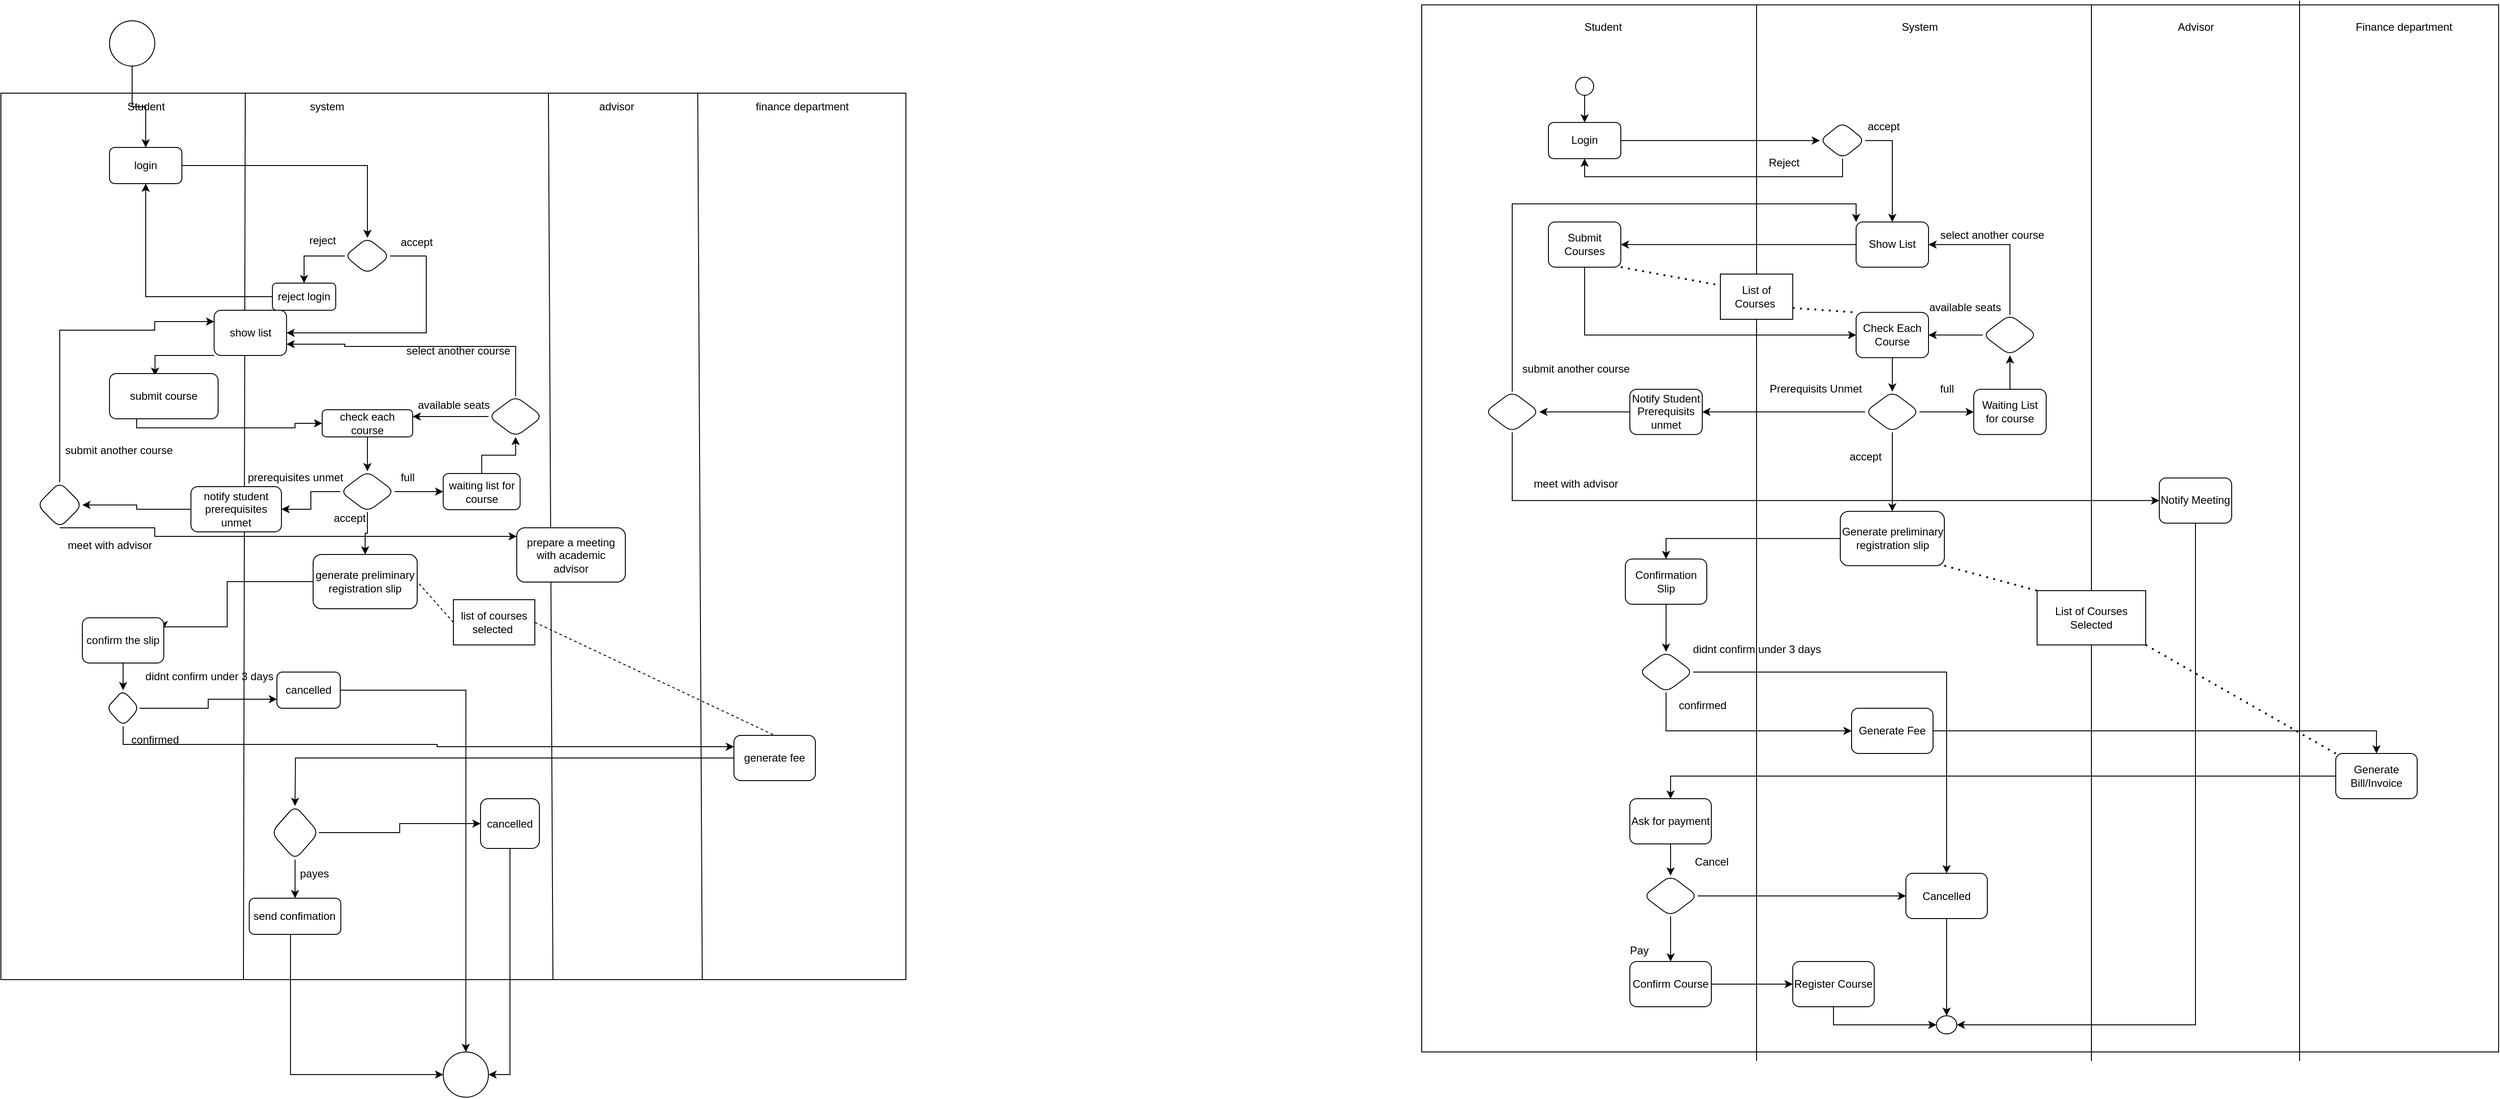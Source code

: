 <mxfile version="27.0.2">
  <diagram name="Page-1" id="dcfof-V45sXxPMEZk9gB">
    <mxGraphModel dx="3411" dy="1164" grid="1" gridSize="10" guides="1" tooltips="1" connect="1" arrows="1" fold="1" page="1" pageScale="1" pageWidth="850" pageHeight="1100" math="0" shadow="0">
      <root>
        <mxCell id="0" />
        <mxCell id="1" parent="0" />
        <mxCell id="RkTjTqVy_v2ha96Wf5Js-1" value="" style="rounded=0;whiteSpace=wrap;html=1;" parent="1" vertex="1">
          <mxGeometry x="-330" y="110" width="1000" height="980" as="geometry" />
        </mxCell>
        <mxCell id="RkTjTqVy_v2ha96Wf5Js-2" value="" style="endArrow=none;html=1;rounded=0;entryX=0.25;entryY=0;entryDx=0;entryDy=0;exitX=0.268;exitY=1;exitDx=0;exitDy=0;exitPerimeter=0;" parent="1" source="RkTjTqVy_v2ha96Wf5Js-1" edge="1">
          <mxGeometry width="50" height="50" relative="1" as="geometry">
            <mxPoint x="-60.0" y="1050" as="sourcePoint" />
            <mxPoint x="-60.0" y="110" as="targetPoint" />
          </mxGeometry>
        </mxCell>
        <mxCell id="RkTjTqVy_v2ha96Wf5Js-3" value="" style="endArrow=none;html=1;rounded=0;entryX=0.25;entryY=0;entryDx=0;entryDy=0;" parent="1" edge="1">
          <mxGeometry width="50" height="50" relative="1" as="geometry">
            <mxPoint x="280" y="1090" as="sourcePoint" />
            <mxPoint x="275" y="110" as="targetPoint" />
            <Array as="points" />
          </mxGeometry>
        </mxCell>
        <mxCell id="RkTjTqVy_v2ha96Wf5Js-4" value="Student" style="text;html=1;align=center;verticalAlign=middle;resizable=0;points=[];autosize=1;strokeColor=none;fillColor=none;" parent="1" vertex="1">
          <mxGeometry x="-200" y="110" width="60" height="30" as="geometry" />
        </mxCell>
        <mxCell id="RkTjTqVy_v2ha96Wf5Js-9" value="" style="edgeStyle=orthogonalEdgeStyle;rounded=0;orthogonalLoop=1;jettySize=auto;html=1;entryX=0.5;entryY=0;entryDx=0;entryDy=0;" parent="1" source="RkTjTqVy_v2ha96Wf5Js-5" target="RkTjTqVy_v2ha96Wf5Js-10" edge="1">
          <mxGeometry relative="1" as="geometry">
            <mxPoint x="45" y="180.053" as="targetPoint" />
          </mxGeometry>
        </mxCell>
        <mxCell id="RkTjTqVy_v2ha96Wf5Js-5" value="login" style="rounded=1;whiteSpace=wrap;html=1;" parent="1" vertex="1">
          <mxGeometry x="-210" y="170" width="80" height="40" as="geometry" />
        </mxCell>
        <mxCell id="RkTjTqVy_v2ha96Wf5Js-6" value="system" style="text;html=1;align=center;verticalAlign=middle;resizable=0;points=[];autosize=1;strokeColor=none;fillColor=none;" parent="1" vertex="1">
          <mxGeometry y="110" width="60" height="30" as="geometry" />
        </mxCell>
        <mxCell id="RkTjTqVy_v2ha96Wf5Js-19" value="" style="edgeStyle=orthogonalEdgeStyle;rounded=0;orthogonalLoop=1;jettySize=auto;html=1;" parent="1" source="RkTjTqVy_v2ha96Wf5Js-10" target="RkTjTqVy_v2ha96Wf5Js-18" edge="1">
          <mxGeometry relative="1" as="geometry" />
        </mxCell>
        <mxCell id="RkTjTqVy_v2ha96Wf5Js-21" value="" style="edgeStyle=orthogonalEdgeStyle;rounded=0;orthogonalLoop=1;jettySize=auto;html=1;" parent="1" source="RkTjTqVy_v2ha96Wf5Js-10" target="RkTjTqVy_v2ha96Wf5Js-20" edge="1">
          <mxGeometry relative="1" as="geometry">
            <Array as="points">
              <mxPoint x="140" y="290" />
            </Array>
          </mxGeometry>
        </mxCell>
        <mxCell id="RkTjTqVy_v2ha96Wf5Js-10" value="" style="rhombus;whiteSpace=wrap;html=1;rounded=1;" parent="1" vertex="1">
          <mxGeometry x="50" y="270" width="50" height="40" as="geometry" />
        </mxCell>
        <mxCell id="RkTjTqVy_v2ha96Wf5Js-38" style="edgeStyle=orthogonalEdgeStyle;rounded=0;orthogonalLoop=1;jettySize=auto;html=1;entryX=0.5;entryY=1;entryDx=0;entryDy=0;" parent="1" source="RkTjTqVy_v2ha96Wf5Js-18" target="RkTjTqVy_v2ha96Wf5Js-5" edge="1">
          <mxGeometry relative="1" as="geometry" />
        </mxCell>
        <mxCell id="RkTjTqVy_v2ha96Wf5Js-18" value="reject login" style="whiteSpace=wrap;html=1;rounded=1;" parent="1" vertex="1">
          <mxGeometry x="-30" y="320" width="70" height="30" as="geometry" />
        </mxCell>
        <mxCell id="RkTjTqVy_v2ha96Wf5Js-25" style="edgeStyle=orthogonalEdgeStyle;rounded=0;orthogonalLoop=1;jettySize=auto;html=1;entryX=0.419;entryY=0.048;entryDx=0;entryDy=0;entryPerimeter=0;" parent="1" source="RkTjTqVy_v2ha96Wf5Js-20" target="RkTjTqVy_v2ha96Wf5Js-24" edge="1">
          <mxGeometry relative="1" as="geometry">
            <Array as="points">
              <mxPoint x="-160" y="400" />
            </Array>
          </mxGeometry>
        </mxCell>
        <mxCell id="RkTjTqVy_v2ha96Wf5Js-20" value="show list" style="whiteSpace=wrap;html=1;rounded=1;" parent="1" vertex="1">
          <mxGeometry x="-94.37" y="350" width="80" height="50" as="geometry" />
        </mxCell>
        <mxCell id="RkTjTqVy_v2ha96Wf5Js-28" style="edgeStyle=orthogonalEdgeStyle;rounded=0;orthogonalLoop=1;jettySize=auto;html=1;entryX=0;entryY=0.5;entryDx=0;entryDy=0;" parent="1" target="RkTjTqVy_v2ha96Wf5Js-27" edge="1">
          <mxGeometry relative="1" as="geometry">
            <mxPoint x="-180.003" y="469.97" as="sourcePoint" />
            <mxPoint x="-4.95" y="474.97" as="targetPoint" />
            <Array as="points">
              <mxPoint x="-180" y="480" />
              <mxPoint x="-5" y="480" />
              <mxPoint x="-5" y="475" />
            </Array>
          </mxGeometry>
        </mxCell>
        <mxCell id="RkTjTqVy_v2ha96Wf5Js-24" value="submit course" style="rounded=1;whiteSpace=wrap;html=1;" parent="1" vertex="1">
          <mxGeometry x="-210" y="420" width="120" height="50" as="geometry" />
        </mxCell>
        <mxCell id="RkTjTqVy_v2ha96Wf5Js-31" value="" style="edgeStyle=orthogonalEdgeStyle;rounded=0;orthogonalLoop=1;jettySize=auto;html=1;" parent="1" source="RkTjTqVy_v2ha96Wf5Js-27" target="RkTjTqVy_v2ha96Wf5Js-30" edge="1">
          <mxGeometry relative="1" as="geometry" />
        </mxCell>
        <mxCell id="RkTjTqVy_v2ha96Wf5Js-27" value="check each course" style="rounded=1;whiteSpace=wrap;html=1;" parent="1" vertex="1">
          <mxGeometry x="25" y="460" width="100" height="30" as="geometry" />
        </mxCell>
        <mxCell id="RkTjTqVy_v2ha96Wf5Js-33" value="" style="edgeStyle=orthogonalEdgeStyle;rounded=0;orthogonalLoop=1;jettySize=auto;html=1;" parent="1" source="RkTjTqVy_v2ha96Wf5Js-30" target="RkTjTqVy_v2ha96Wf5Js-32" edge="1">
          <mxGeometry relative="1" as="geometry" />
        </mxCell>
        <mxCell id="RkTjTqVy_v2ha96Wf5Js-41" value="" style="edgeStyle=orthogonalEdgeStyle;rounded=0;orthogonalLoop=1;jettySize=auto;html=1;" parent="1" source="RkTjTqVy_v2ha96Wf5Js-30" target="RkTjTqVy_v2ha96Wf5Js-40" edge="1">
          <mxGeometry relative="1" as="geometry" />
        </mxCell>
        <mxCell id="RkTjTqVy_v2ha96Wf5Js-46" style="edgeStyle=orthogonalEdgeStyle;rounded=0;orthogonalLoop=1;jettySize=auto;html=1;" parent="1" source="RkTjTqVy_v2ha96Wf5Js-30" target="RkTjTqVy_v2ha96Wf5Js-44" edge="1">
          <mxGeometry relative="1" as="geometry" />
        </mxCell>
        <mxCell id="RkTjTqVy_v2ha96Wf5Js-30" value="" style="rhombus;whiteSpace=wrap;html=1;rounded=1;" parent="1" vertex="1">
          <mxGeometry x="45" y="528" width="60" height="45" as="geometry" />
        </mxCell>
        <mxCell id="RkTjTqVy_v2ha96Wf5Js-36" value="" style="edgeStyle=orthogonalEdgeStyle;rounded=0;orthogonalLoop=1;jettySize=auto;html=1;exitX=0.5;exitY=1;exitDx=0;exitDy=0;" parent="1" source="RkTjTqVy_v2ha96Wf5Js-71" target="RkTjTqVy_v2ha96Wf5Js-35" edge="1">
          <mxGeometry relative="1" as="geometry">
            <Array as="points">
              <mxPoint x="-160" y="590" />
              <mxPoint x="-160" y="600" />
            </Array>
          </mxGeometry>
        </mxCell>
        <mxCell id="RkTjTqVy_v2ha96Wf5Js-72" value="" style="edgeStyle=orthogonalEdgeStyle;rounded=0;orthogonalLoop=1;jettySize=auto;html=1;" parent="1" source="RkTjTqVy_v2ha96Wf5Js-32" target="RkTjTqVy_v2ha96Wf5Js-71" edge="1">
          <mxGeometry relative="1" as="geometry" />
        </mxCell>
        <mxCell id="RkTjTqVy_v2ha96Wf5Js-32" value="notify student prerequisites unmet" style="whiteSpace=wrap;html=1;rounded=1;" parent="1" vertex="1">
          <mxGeometry x="-120" y="545" width="100" height="50" as="geometry" />
        </mxCell>
        <mxCell id="RkTjTqVy_v2ha96Wf5Js-35" value="prepare a meeting with academic advisor" style="whiteSpace=wrap;html=1;rounded=1;" parent="1" vertex="1">
          <mxGeometry x="240" y="590.5" width="120" height="60" as="geometry" />
        </mxCell>
        <mxCell id="RkTjTqVy_v2ha96Wf5Js-37" value="advisor" style="text;html=1;align=center;verticalAlign=middle;resizable=0;points=[];autosize=1;strokeColor=none;fillColor=none;" parent="1" vertex="1">
          <mxGeometry x="320" y="110" width="60" height="30" as="geometry" />
        </mxCell>
        <mxCell id="QjxZSAQlPto41OZPQsrg-2" style="edgeStyle=orthogonalEdgeStyle;rounded=0;orthogonalLoop=1;jettySize=auto;html=1;entryX=0.5;entryY=1;entryDx=0;entryDy=0;" parent="1" source="RkTjTqVy_v2ha96Wf5Js-40" target="QjxZSAQlPto41OZPQsrg-1" edge="1">
          <mxGeometry relative="1" as="geometry" />
        </mxCell>
        <mxCell id="RkTjTqVy_v2ha96Wf5Js-40" value="waiting list for course" style="whiteSpace=wrap;html=1;rounded=1;" parent="1" vertex="1">
          <mxGeometry x="158.75" y="530.5" width="85" height="40" as="geometry" />
        </mxCell>
        <mxCell id="RkTjTqVy_v2ha96Wf5Js-48" value="" style="edgeStyle=orthogonalEdgeStyle;rounded=0;orthogonalLoop=1;jettySize=auto;html=1;entryX=1;entryY=0.25;entryDx=0;entryDy=0;" parent="1" source="RkTjTqVy_v2ha96Wf5Js-44" target="RkTjTqVy_v2ha96Wf5Js-51" edge="1">
          <mxGeometry relative="1" as="geometry">
            <Array as="points">
              <mxPoint x="-80" y="650" />
              <mxPoint x="-80" y="700" />
              <mxPoint x="-150" y="700" />
            </Array>
            <mxPoint x="-117.5" y="700" as="targetPoint" />
          </mxGeometry>
        </mxCell>
        <mxCell id="RkTjTqVy_v2ha96Wf5Js-44" value="generate preliminary registration slip" style="rounded=1;whiteSpace=wrap;html=1;" parent="1" vertex="1">
          <mxGeometry x="15" y="620" width="115" height="60" as="geometry" />
        </mxCell>
        <mxCell id="RkTjTqVy_v2ha96Wf5Js-81" value="" style="edgeStyle=orthogonalEdgeStyle;rounded=0;orthogonalLoop=1;jettySize=auto;html=1;entryX=0.5;entryY=0;entryDx=0;entryDy=0;" parent="1" source="RkTjTqVy_v2ha96Wf5Js-49" target="RkTjTqVy_v2ha96Wf5Js-80" edge="1">
          <mxGeometry relative="1" as="geometry">
            <mxPoint x="180" y="1180" as="targetPoint" />
          </mxGeometry>
        </mxCell>
        <mxCell id="RkTjTqVy_v2ha96Wf5Js-49" value="cancelled" style="whiteSpace=wrap;html=1;rounded=1;" parent="1" vertex="1">
          <mxGeometry x="-25" y="750" width="70" height="40" as="geometry" />
        </mxCell>
        <mxCell id="QjxZSAQlPto41OZPQsrg-9" style="edgeStyle=orthogonalEdgeStyle;rounded=0;orthogonalLoop=1;jettySize=auto;html=1;entryX=0.5;entryY=0;entryDx=0;entryDy=0;" parent="1" source="RkTjTqVy_v2ha96Wf5Js-51" target="QjxZSAQlPto41OZPQsrg-8" edge="1">
          <mxGeometry relative="1" as="geometry" />
        </mxCell>
        <mxCell id="RkTjTqVy_v2ha96Wf5Js-51" value="confirm the slip" style="whiteSpace=wrap;html=1;rounded=1;" parent="1" vertex="1">
          <mxGeometry x="-240" y="690" width="90" height="50" as="geometry" />
        </mxCell>
        <mxCell id="RkTjTqVy_v2ha96Wf5Js-58" value="" style="edgeStyle=orthogonalEdgeStyle;rounded=0;orthogonalLoop=1;jettySize=auto;html=1;exitX=0;exitY=0.5;exitDx=0;exitDy=0;" parent="1" source="RkTjTqVy_v2ha96Wf5Js-53" edge="1">
          <mxGeometry relative="1" as="geometry">
            <mxPoint x="460" y="845" as="sourcePoint" />
            <mxPoint x="-5" y="898" as="targetPoint" />
          </mxGeometry>
        </mxCell>
        <mxCell id="RkTjTqVy_v2ha96Wf5Js-53" value="generate fee" style="whiteSpace=wrap;html=1;rounded=1;" parent="1" vertex="1">
          <mxGeometry x="480" y="820" width="90" height="50" as="geometry" />
        </mxCell>
        <mxCell id="RkTjTqVy_v2ha96Wf5Js-100" style="edgeStyle=orthogonalEdgeStyle;rounded=0;orthogonalLoop=1;jettySize=auto;html=1;entryX=0;entryY=0.5;entryDx=0;entryDy=0;" parent="1" source="RkTjTqVy_v2ha96Wf5Js-61" target="RkTjTqVy_v2ha96Wf5Js-80" edge="1">
          <mxGeometry relative="1" as="geometry">
            <Array as="points">
              <mxPoint x="-10" y="1195" />
            </Array>
          </mxGeometry>
        </mxCell>
        <mxCell id="RkTjTqVy_v2ha96Wf5Js-61" value="send confimation" style="whiteSpace=wrap;html=1;rounded=1;" parent="1" vertex="1">
          <mxGeometry x="-55.62" y="1000" width="101.25" height="40" as="geometry" />
        </mxCell>
        <mxCell id="RkTjTqVy_v2ha96Wf5Js-86" style="edgeStyle=orthogonalEdgeStyle;rounded=0;orthogonalLoop=1;jettySize=auto;html=1;entryX=1;entryY=0.5;entryDx=0;entryDy=0;" parent="1" source="RkTjTqVy_v2ha96Wf5Js-65" target="RkTjTqVy_v2ha96Wf5Js-80" edge="1">
          <mxGeometry relative="1" as="geometry" />
        </mxCell>
        <mxCell id="RkTjTqVy_v2ha96Wf5Js-65" value="cancelled" style="whiteSpace=wrap;html=1;rounded=1;" parent="1" vertex="1">
          <mxGeometry x="200" y="890" width="65" height="55" as="geometry" />
        </mxCell>
        <mxCell id="RkTjTqVy_v2ha96Wf5Js-67" value="accept" style="text;html=1;align=center;verticalAlign=middle;resizable=0;points=[];autosize=1;strokeColor=none;fillColor=none;" parent="1" vertex="1">
          <mxGeometry x="98.75" y="260" width="60" height="30" as="geometry" />
        </mxCell>
        <mxCell id="RkTjTqVy_v2ha96Wf5Js-68" value="reject&lt;div&gt;&lt;br&gt;&lt;/div&gt;" style="text;html=1;align=center;verticalAlign=middle;resizable=0;points=[];autosize=1;strokeColor=none;fillColor=none;" parent="1" vertex="1">
          <mxGeometry y="260" width="50" height="40" as="geometry" />
        </mxCell>
        <mxCell id="RkTjTqVy_v2ha96Wf5Js-69" value="prerequisites unmet" style="text;html=1;align=center;verticalAlign=middle;resizable=0;points=[];autosize=1;strokeColor=none;fillColor=none;" parent="1" vertex="1">
          <mxGeometry x="-70" y="520" width="130" height="30" as="geometry" />
        </mxCell>
        <mxCell id="RkTjTqVy_v2ha96Wf5Js-70" value="submit another course" style="text;html=1;align=center;verticalAlign=middle;resizable=0;points=[];autosize=1;strokeColor=none;fillColor=none;" parent="1" vertex="1">
          <mxGeometry x="-270" y="490" width="140" height="30" as="geometry" />
        </mxCell>
        <mxCell id="QjxZSAQlPto41OZPQsrg-20" style="edgeStyle=orthogonalEdgeStyle;rounded=0;orthogonalLoop=1;jettySize=auto;html=1;entryX=0;entryY=0.25;entryDx=0;entryDy=0;" parent="1" source="RkTjTqVy_v2ha96Wf5Js-71" target="RkTjTqVy_v2ha96Wf5Js-20" edge="1">
          <mxGeometry relative="1" as="geometry">
            <Array as="points">
              <mxPoint x="-265" y="372" />
              <mxPoint x="-160" y="372" />
              <mxPoint x="-160" y="362" />
            </Array>
          </mxGeometry>
        </mxCell>
        <mxCell id="RkTjTqVy_v2ha96Wf5Js-71" value="" style="rhombus;whiteSpace=wrap;html=1;rounded=1;" parent="1" vertex="1">
          <mxGeometry x="-290" y="540" width="50" height="50.5" as="geometry" />
        </mxCell>
        <mxCell id="RkTjTqVy_v2ha96Wf5Js-74" value="meet with advisor" style="text;html=1;align=center;verticalAlign=middle;resizable=0;points=[];autosize=1;strokeColor=none;fillColor=none;" parent="1" vertex="1">
          <mxGeometry x="-270" y="595" width="120" height="30" as="geometry" />
        </mxCell>
        <mxCell id="RkTjTqVy_v2ha96Wf5Js-76" value="full" style="text;html=1;align=center;verticalAlign=middle;resizable=0;points=[];autosize=1;strokeColor=none;fillColor=none;" parent="1" vertex="1">
          <mxGeometry x="98.75" y="520" width="40" height="30" as="geometry" />
        </mxCell>
        <mxCell id="RkTjTqVy_v2ha96Wf5Js-77" value="accept" style="text;html=1;align=center;verticalAlign=middle;resizable=0;points=[];autosize=1;strokeColor=none;fillColor=none;" parent="1" vertex="1">
          <mxGeometry x="25" y="565" width="60" height="30" as="geometry" />
        </mxCell>
        <mxCell id="RkTjTqVy_v2ha96Wf5Js-78" value="didnt confirm under 3 days" style="text;html=1;align=center;verticalAlign=middle;resizable=0;points=[];autosize=1;strokeColor=none;fillColor=none;" parent="1" vertex="1">
          <mxGeometry x="-180" y="740" width="160" height="30" as="geometry" />
        </mxCell>
        <mxCell id="RkTjTqVy_v2ha96Wf5Js-80" value="" style="ellipse;whiteSpace=wrap;html=1;rounded=1;" parent="1" vertex="1">
          <mxGeometry x="158.75" y="1170" width="50" height="50" as="geometry" />
        </mxCell>
        <mxCell id="RkTjTqVy_v2ha96Wf5Js-84" value="" style="endArrow=none;html=1;rounded=0;entryX=0.25;entryY=0;entryDx=0;entryDy=0;" parent="1" edge="1">
          <mxGeometry width="50" height="50" relative="1" as="geometry">
            <mxPoint x="445" y="1090" as="sourcePoint" />
            <mxPoint x="440" y="110" as="targetPoint" />
            <Array as="points" />
          </mxGeometry>
        </mxCell>
        <mxCell id="RkTjTqVy_v2ha96Wf5Js-85" value="finance department" style="text;html=1;align=center;verticalAlign=middle;resizable=0;points=[];autosize=1;strokeColor=none;fillColor=none;" parent="1" vertex="1">
          <mxGeometry x="490" y="110" width="130" height="30" as="geometry" />
        </mxCell>
        <mxCell id="RkTjTqVy_v2ha96Wf5Js-89" value="" style="endArrow=none;dashed=1;html=1;rounded=0;entryX=1;entryY=0.5;entryDx=0;entryDy=0;exitX=0;exitY=0.5;exitDx=0;exitDy=0;" parent="1" source="RkTjTqVy_v2ha96Wf5Js-90" target="RkTjTqVy_v2ha96Wf5Js-44" edge="1">
          <mxGeometry width="50" height="50" relative="1" as="geometry">
            <mxPoint x="280" y="710" as="sourcePoint" />
            <mxPoint x="160" y="730" as="targetPoint" />
          </mxGeometry>
        </mxCell>
        <mxCell id="RkTjTqVy_v2ha96Wf5Js-90" value="list of courses selected&amp;nbsp;" style="rounded=0;whiteSpace=wrap;html=1;" parent="1" vertex="1">
          <mxGeometry x="170" y="670" width="90" height="50" as="geometry" />
        </mxCell>
        <mxCell id="RkTjTqVy_v2ha96Wf5Js-92" value="" style="endArrow=none;dashed=1;html=1;rounded=0;exitX=1;exitY=0.5;exitDx=0;exitDy=0;entryX=0.5;entryY=0;entryDx=0;entryDy=0;" parent="1" source="RkTjTqVy_v2ha96Wf5Js-90" target="RkTjTqVy_v2ha96Wf5Js-53" edge="1">
          <mxGeometry width="50" height="50" relative="1" as="geometry">
            <mxPoint x="490" y="750" as="sourcePoint" />
            <mxPoint x="540" y="700" as="targetPoint" />
          </mxGeometry>
        </mxCell>
        <mxCell id="RkTjTqVy_v2ha96Wf5Js-98" style="edgeStyle=orthogonalEdgeStyle;rounded=0;orthogonalLoop=1;jettySize=auto;html=1;entryX=0;entryY=0.5;entryDx=0;entryDy=0;" parent="1" source="RkTjTqVy_v2ha96Wf5Js-95" target="RkTjTqVy_v2ha96Wf5Js-65" edge="1">
          <mxGeometry relative="1" as="geometry" />
        </mxCell>
        <mxCell id="RkTjTqVy_v2ha96Wf5Js-99" style="edgeStyle=orthogonalEdgeStyle;rounded=0;orthogonalLoop=1;jettySize=auto;html=1;" parent="1" source="RkTjTqVy_v2ha96Wf5Js-95" target="RkTjTqVy_v2ha96Wf5Js-61" edge="1">
          <mxGeometry relative="1" as="geometry">
            <Array as="points">
              <mxPoint x="-5" y="980" />
            </Array>
          </mxGeometry>
        </mxCell>
        <mxCell id="RkTjTqVy_v2ha96Wf5Js-95" value="" style="rhombus;whiteSpace=wrap;html=1;rounded=1;" parent="1" vertex="1">
          <mxGeometry x="-31.25" y="897.5" width="52.5" height="60" as="geometry" />
        </mxCell>
        <mxCell id="5QLYkeLEnGZxO2FNjTHX-1" value="select another course" style="text;html=1;align=center;verticalAlign=middle;resizable=0;points=[];autosize=1;strokeColor=none;fillColor=none;" parent="1" vertex="1">
          <mxGeometry x="105" y="380" width="140" height="30" as="geometry" />
        </mxCell>
        <mxCell id="5QLYkeLEnGZxO2FNjTHX-3" style="edgeStyle=orthogonalEdgeStyle;rounded=0;orthogonalLoop=1;jettySize=auto;html=1;entryX=0.5;entryY=0;entryDx=0;entryDy=0;" parent="1" source="5QLYkeLEnGZxO2FNjTHX-2" target="RkTjTqVy_v2ha96Wf5Js-5" edge="1">
          <mxGeometry relative="1" as="geometry" />
        </mxCell>
        <mxCell id="5QLYkeLEnGZxO2FNjTHX-2" value="" style="ellipse;whiteSpace=wrap;html=1;rounded=1;" parent="1" vertex="1">
          <mxGeometry x="-210" y="30" width="50" height="50" as="geometry" />
        </mxCell>
        <mxCell id="QjxZSAQlPto41OZPQsrg-3" style="edgeStyle=orthogonalEdgeStyle;rounded=0;orthogonalLoop=1;jettySize=auto;html=1;entryX=1;entryY=0.25;entryDx=0;entryDy=0;" parent="1" source="QjxZSAQlPto41OZPQsrg-1" target="RkTjTqVy_v2ha96Wf5Js-27" edge="1">
          <mxGeometry relative="1" as="geometry" />
        </mxCell>
        <mxCell id="QjxZSAQlPto41OZPQsrg-4" style="edgeStyle=orthogonalEdgeStyle;rounded=0;orthogonalLoop=1;jettySize=auto;html=1;entryX=1;entryY=0.75;entryDx=0;entryDy=0;exitX=0.5;exitY=0;exitDx=0;exitDy=0;" parent="1" source="QjxZSAQlPto41OZPQsrg-1" target="RkTjTqVy_v2ha96Wf5Js-20" edge="1">
          <mxGeometry relative="1" as="geometry">
            <Array as="points">
              <mxPoint x="239" y="390" />
              <mxPoint x="50" y="390" />
            </Array>
          </mxGeometry>
        </mxCell>
        <mxCell id="QjxZSAQlPto41OZPQsrg-1" value="" style="rhombus;whiteSpace=wrap;html=1;rounded=1;" parent="1" vertex="1">
          <mxGeometry x="208.75" y="445" width="60" height="45" as="geometry" />
        </mxCell>
        <mxCell id="QjxZSAQlPto41OZPQsrg-5" value="available seats" style="text;html=1;align=center;verticalAlign=middle;resizable=0;points=[];autosize=1;strokeColor=none;fillColor=none;" parent="1" vertex="1">
          <mxGeometry x="120" y="440" width="100" height="30" as="geometry" />
        </mxCell>
        <mxCell id="QjxZSAQlPto41OZPQsrg-10" style="edgeStyle=orthogonalEdgeStyle;rounded=0;orthogonalLoop=1;jettySize=auto;html=1;entryX=0;entryY=0.75;entryDx=0;entryDy=0;" parent="1" source="QjxZSAQlPto41OZPQsrg-8" target="RkTjTqVy_v2ha96Wf5Js-49" edge="1">
          <mxGeometry relative="1" as="geometry" />
        </mxCell>
        <mxCell id="QjxZSAQlPto41OZPQsrg-12" style="edgeStyle=orthogonalEdgeStyle;rounded=0;orthogonalLoop=1;jettySize=auto;html=1;entryX=0;entryY=0.25;entryDx=0;entryDy=0;" parent="1" source="QjxZSAQlPto41OZPQsrg-8" target="RkTjTqVy_v2ha96Wf5Js-53" edge="1">
          <mxGeometry relative="1" as="geometry">
            <Array as="points">
              <mxPoint x="-195" y="830" />
              <mxPoint x="152" y="830" />
              <mxPoint x="152" y="833" />
            </Array>
          </mxGeometry>
        </mxCell>
        <mxCell id="QjxZSAQlPto41OZPQsrg-8" value="" style="rhombus;whiteSpace=wrap;html=1;rounded=1;" parent="1" vertex="1">
          <mxGeometry x="-213.12" y="770" width="36.25" height="40" as="geometry" />
        </mxCell>
        <mxCell id="QjxZSAQlPto41OZPQsrg-14" value="confirmed" style="text;html=1;align=center;verticalAlign=middle;resizable=0;points=[];autosize=1;strokeColor=none;fillColor=none;" parent="1" vertex="1">
          <mxGeometry x="-200" y="810" width="80" height="30" as="geometry" />
        </mxCell>
        <mxCell id="QjxZSAQlPto41OZPQsrg-15" value="payes" style="text;html=1;align=center;verticalAlign=middle;resizable=0;points=[];autosize=1;strokeColor=none;fillColor=none;" parent="1" vertex="1">
          <mxGeometry x="-14.37" y="957.5" width="60" height="30" as="geometry" />
        </mxCell>
        <mxCell id="s8pdHtV7nh9pB5C_U3Tf-1" value="" style="rounded=0;whiteSpace=wrap;html=1;" vertex="1" parent="1">
          <mxGeometry x="1240" y="12.38" width="1190" height="1157.62" as="geometry" />
        </mxCell>
        <mxCell id="s8pdHtV7nh9pB5C_U3Tf-4" value="Student" style="text;html=1;align=center;verticalAlign=middle;resizable=0;points=[];autosize=1;strokeColor=none;fillColor=none;" vertex="1" parent="1">
          <mxGeometry x="1410" y="22.38" width="60" height="30" as="geometry" />
        </mxCell>
        <mxCell id="s8pdHtV7nh9pB5C_U3Tf-7" value="System" style="text;html=1;align=center;verticalAlign=middle;resizable=0;points=[];autosize=1;strokeColor=none;fillColor=none;" vertex="1" parent="1">
          <mxGeometry x="1760" y="22.38" width="60" height="30" as="geometry" />
        </mxCell>
        <mxCell id="s8pdHtV7nh9pB5C_U3Tf-54" value="Finance department" style="text;html=1;align=center;verticalAlign=middle;resizable=0;points=[];autosize=1;strokeColor=none;fillColor=none;" vertex="1" parent="1">
          <mxGeometry x="2260" y="22.38" width="130" height="30" as="geometry" />
        </mxCell>
        <mxCell id="s8pdHtV7nh9pB5C_U3Tf-75" style="edgeStyle=orthogonalEdgeStyle;rounded=0;orthogonalLoop=1;jettySize=auto;html=1;exitX=0.5;exitY=1;exitDx=0;exitDy=0;entryX=0.5;entryY=0;entryDx=0;entryDy=0;" edge="1" parent="1" source="s8pdHtV7nh9pB5C_U3Tf-73" target="s8pdHtV7nh9pB5C_U3Tf-74">
          <mxGeometry relative="1" as="geometry" />
        </mxCell>
        <mxCell id="s8pdHtV7nh9pB5C_U3Tf-73" value="" style="ellipse;whiteSpace=wrap;html=1;rounded=1;" vertex="1" parent="1">
          <mxGeometry x="1410" y="92.38" width="20" height="20" as="geometry" />
        </mxCell>
        <mxCell id="s8pdHtV7nh9pB5C_U3Tf-78" style="edgeStyle=orthogonalEdgeStyle;rounded=0;orthogonalLoop=1;jettySize=auto;html=1;exitX=1;exitY=0.5;exitDx=0;exitDy=0;" edge="1" parent="1" source="s8pdHtV7nh9pB5C_U3Tf-74" target="s8pdHtV7nh9pB5C_U3Tf-77">
          <mxGeometry relative="1" as="geometry" />
        </mxCell>
        <mxCell id="s8pdHtV7nh9pB5C_U3Tf-74" value="Login" style="rounded=1;whiteSpace=wrap;html=1;" vertex="1" parent="1">
          <mxGeometry x="1380" y="142.38" width="80" height="40" as="geometry" />
        </mxCell>
        <mxCell id="s8pdHtV7nh9pB5C_U3Tf-76" value="" style="endArrow=none;html=1;rounded=0;" edge="1" parent="1">
          <mxGeometry width="50" height="50" relative="1" as="geometry">
            <mxPoint x="1610" y="12.38" as="sourcePoint" />
            <mxPoint x="1610" y="1180" as="targetPoint" />
          </mxGeometry>
        </mxCell>
        <mxCell id="s8pdHtV7nh9pB5C_U3Tf-79" style="edgeStyle=orthogonalEdgeStyle;rounded=0;orthogonalLoop=1;jettySize=auto;html=1;exitX=0.5;exitY=1;exitDx=0;exitDy=0;entryX=0.5;entryY=1;entryDx=0;entryDy=0;" edge="1" parent="1" source="s8pdHtV7nh9pB5C_U3Tf-77" target="s8pdHtV7nh9pB5C_U3Tf-74">
          <mxGeometry relative="1" as="geometry" />
        </mxCell>
        <mxCell id="s8pdHtV7nh9pB5C_U3Tf-81" style="edgeStyle=orthogonalEdgeStyle;rounded=0;orthogonalLoop=1;jettySize=auto;html=1;exitX=1;exitY=0.5;exitDx=0;exitDy=0;" edge="1" parent="1" source="s8pdHtV7nh9pB5C_U3Tf-77" target="s8pdHtV7nh9pB5C_U3Tf-80">
          <mxGeometry relative="1" as="geometry" />
        </mxCell>
        <mxCell id="s8pdHtV7nh9pB5C_U3Tf-77" value="" style="rhombus;whiteSpace=wrap;html=1;rounded=1;" vertex="1" parent="1">
          <mxGeometry x="1680" y="142.38" width="50" height="40" as="geometry" />
        </mxCell>
        <mxCell id="s8pdHtV7nh9pB5C_U3Tf-83" style="edgeStyle=orthogonalEdgeStyle;rounded=0;orthogonalLoop=1;jettySize=auto;html=1;exitX=0;exitY=0.5;exitDx=0;exitDy=0;entryX=1;entryY=0.5;entryDx=0;entryDy=0;" edge="1" parent="1" source="s8pdHtV7nh9pB5C_U3Tf-80" target="s8pdHtV7nh9pB5C_U3Tf-82">
          <mxGeometry relative="1" as="geometry" />
        </mxCell>
        <mxCell id="s8pdHtV7nh9pB5C_U3Tf-80" value="Show List" style="whiteSpace=wrap;html=1;rounded=1;" vertex="1" parent="1">
          <mxGeometry x="1720" y="252.38" width="80" height="50" as="geometry" />
        </mxCell>
        <mxCell id="s8pdHtV7nh9pB5C_U3Tf-87" style="edgeStyle=orthogonalEdgeStyle;rounded=0;orthogonalLoop=1;jettySize=auto;html=1;exitX=0.5;exitY=1;exitDx=0;exitDy=0;entryX=0;entryY=0.5;entryDx=0;entryDy=0;" edge="1" parent="1" source="s8pdHtV7nh9pB5C_U3Tf-82" target="s8pdHtV7nh9pB5C_U3Tf-86">
          <mxGeometry relative="1" as="geometry" />
        </mxCell>
        <mxCell id="s8pdHtV7nh9pB5C_U3Tf-82" value="Submit Courses" style="whiteSpace=wrap;html=1;rounded=1;" vertex="1" parent="1">
          <mxGeometry x="1380" y="252.38" width="80" height="50" as="geometry" />
        </mxCell>
        <mxCell id="s8pdHtV7nh9pB5C_U3Tf-84" value="accept" style="text;html=1;align=center;verticalAlign=middle;resizable=0;points=[];autosize=1;strokeColor=none;fillColor=none;" vertex="1" parent="1">
          <mxGeometry x="1720" y="132.38" width="60" height="30" as="geometry" />
        </mxCell>
        <mxCell id="s8pdHtV7nh9pB5C_U3Tf-85" value="Reject" style="text;html=1;align=center;verticalAlign=middle;resizable=0;points=[];autosize=1;strokeColor=none;fillColor=none;" vertex="1" parent="1">
          <mxGeometry x="1610" y="172.38" width="60" height="30" as="geometry" />
        </mxCell>
        <mxCell id="s8pdHtV7nh9pB5C_U3Tf-89" style="edgeStyle=orthogonalEdgeStyle;rounded=0;orthogonalLoop=1;jettySize=auto;html=1;exitX=0.5;exitY=1;exitDx=0;exitDy=0;" edge="1" parent="1" source="s8pdHtV7nh9pB5C_U3Tf-86" target="s8pdHtV7nh9pB5C_U3Tf-88">
          <mxGeometry relative="1" as="geometry" />
        </mxCell>
        <mxCell id="s8pdHtV7nh9pB5C_U3Tf-86" value="Check Each Course" style="whiteSpace=wrap;html=1;rounded=1;" vertex="1" parent="1">
          <mxGeometry x="1720" y="352.38" width="80" height="50" as="geometry" />
        </mxCell>
        <mxCell id="s8pdHtV7nh9pB5C_U3Tf-105" style="edgeStyle=orthogonalEdgeStyle;rounded=0;orthogonalLoop=1;jettySize=auto;html=1;exitX=1;exitY=0.5;exitDx=0;exitDy=0;entryX=0;entryY=0.5;entryDx=0;entryDy=0;" edge="1" parent="1" source="s8pdHtV7nh9pB5C_U3Tf-88" target="s8pdHtV7nh9pB5C_U3Tf-104">
          <mxGeometry relative="1" as="geometry" />
        </mxCell>
        <mxCell id="s8pdHtV7nh9pB5C_U3Tf-120" style="edgeStyle=orthogonalEdgeStyle;rounded=0;orthogonalLoop=1;jettySize=auto;html=1;exitX=0.5;exitY=1;exitDx=0;exitDy=0;entryX=0.5;entryY=0;entryDx=0;entryDy=0;" edge="1" parent="1" source="s8pdHtV7nh9pB5C_U3Tf-88" target="s8pdHtV7nh9pB5C_U3Tf-119">
          <mxGeometry relative="1" as="geometry" />
        </mxCell>
        <mxCell id="s8pdHtV7nh9pB5C_U3Tf-88" value="" style="rhombus;whiteSpace=wrap;html=1;rounded=1;" vertex="1" parent="1">
          <mxGeometry x="1730" y="439.88" width="60" height="45" as="geometry" />
        </mxCell>
        <mxCell id="s8pdHtV7nh9pB5C_U3Tf-94" style="edgeStyle=orthogonalEdgeStyle;rounded=0;orthogonalLoop=1;jettySize=auto;html=1;exitX=0;exitY=0.5;exitDx=0;exitDy=0;entryX=1;entryY=0.5;entryDx=0;entryDy=0;" edge="1" parent="1" source="s8pdHtV7nh9pB5C_U3Tf-88" target="s8pdHtV7nh9pB5C_U3Tf-91">
          <mxGeometry relative="1" as="geometry" />
        </mxCell>
        <mxCell id="s8pdHtV7nh9pB5C_U3Tf-96" style="edgeStyle=orthogonalEdgeStyle;rounded=0;orthogonalLoop=1;jettySize=auto;html=1;exitX=0;exitY=0.5;exitDx=0;exitDy=0;entryX=1;entryY=0.5;entryDx=0;entryDy=0;" edge="1" parent="1" source="s8pdHtV7nh9pB5C_U3Tf-91" target="s8pdHtV7nh9pB5C_U3Tf-95">
          <mxGeometry relative="1" as="geometry" />
        </mxCell>
        <mxCell id="s8pdHtV7nh9pB5C_U3Tf-91" value="Notify Student Prerequisits unmet" style="whiteSpace=wrap;html=1;rounded=1;" vertex="1" parent="1">
          <mxGeometry x="1470" y="437.38" width="80" height="50" as="geometry" />
        </mxCell>
        <mxCell id="s8pdHtV7nh9pB5C_U3Tf-92" value="Prerequisits Unmet" style="text;html=1;align=center;verticalAlign=middle;resizable=0;points=[];autosize=1;strokeColor=none;fillColor=none;" vertex="1" parent="1">
          <mxGeometry x="1610" y="422.38" width="130" height="30" as="geometry" />
        </mxCell>
        <mxCell id="s8pdHtV7nh9pB5C_U3Tf-100" style="edgeStyle=orthogonalEdgeStyle;rounded=0;orthogonalLoop=1;jettySize=auto;html=1;exitX=0.5;exitY=1;exitDx=0;exitDy=0;entryX=0;entryY=0.5;entryDx=0;entryDy=0;" edge="1" parent="1" source="s8pdHtV7nh9pB5C_U3Tf-95" target="s8pdHtV7nh9pB5C_U3Tf-98">
          <mxGeometry relative="1" as="geometry" />
        </mxCell>
        <mxCell id="s8pdHtV7nh9pB5C_U3Tf-113" style="edgeStyle=orthogonalEdgeStyle;rounded=0;orthogonalLoop=1;jettySize=auto;html=1;exitX=0.5;exitY=0;exitDx=0;exitDy=0;entryX=0;entryY=0;entryDx=0;entryDy=0;" edge="1" parent="1" source="s8pdHtV7nh9pB5C_U3Tf-95" target="s8pdHtV7nh9pB5C_U3Tf-80">
          <mxGeometry relative="1" as="geometry" />
        </mxCell>
        <mxCell id="s8pdHtV7nh9pB5C_U3Tf-95" value="" style="rhombus;whiteSpace=wrap;html=1;rounded=1;" vertex="1" parent="1">
          <mxGeometry x="1310" y="439.88" width="60" height="45" as="geometry" />
        </mxCell>
        <mxCell id="s8pdHtV7nh9pB5C_U3Tf-152" style="edgeStyle=orthogonalEdgeStyle;rounded=0;orthogonalLoop=1;jettySize=auto;html=1;exitX=0.5;exitY=1;exitDx=0;exitDy=0;entryX=1;entryY=0.5;entryDx=0;entryDy=0;" edge="1" parent="1" source="s8pdHtV7nh9pB5C_U3Tf-98" target="s8pdHtV7nh9pB5C_U3Tf-117">
          <mxGeometry relative="1" as="geometry" />
        </mxCell>
        <mxCell id="s8pdHtV7nh9pB5C_U3Tf-98" value="Notify Meeting" style="whiteSpace=wrap;html=1;rounded=1;" vertex="1" parent="1">
          <mxGeometry x="2055" y="535.38" width="80" height="50" as="geometry" />
        </mxCell>
        <mxCell id="s8pdHtV7nh9pB5C_U3Tf-99" value="" style="endArrow=none;html=1;rounded=0;" edge="1" parent="1" source="s8pdHtV7nh9pB5C_U3Tf-162">
          <mxGeometry width="50" height="50" relative="1" as="geometry">
            <mxPoint x="1980" y="12.38" as="sourcePoint" />
            <mxPoint x="1980" y="1180" as="targetPoint" />
          </mxGeometry>
        </mxCell>
        <mxCell id="s8pdHtV7nh9pB5C_U3Tf-101" value="submit another course" style="text;html=1;align=center;verticalAlign=middle;resizable=0;points=[];autosize=1;strokeColor=none;fillColor=none;" vertex="1" parent="1">
          <mxGeometry x="1340" y="399.88" width="140" height="30" as="geometry" />
        </mxCell>
        <mxCell id="s8pdHtV7nh9pB5C_U3Tf-102" value="meet with advisor" style="text;html=1;align=center;verticalAlign=middle;resizable=0;points=[];autosize=1;strokeColor=none;fillColor=none;" vertex="1" parent="1">
          <mxGeometry x="1350" y="527.38" width="120" height="30" as="geometry" />
        </mxCell>
        <mxCell id="s8pdHtV7nh9pB5C_U3Tf-109" style="edgeStyle=orthogonalEdgeStyle;rounded=0;orthogonalLoop=1;jettySize=auto;html=1;exitX=0.5;exitY=0;exitDx=0;exitDy=0;" edge="1" parent="1" source="s8pdHtV7nh9pB5C_U3Tf-104" target="s8pdHtV7nh9pB5C_U3Tf-107">
          <mxGeometry relative="1" as="geometry" />
        </mxCell>
        <mxCell id="s8pdHtV7nh9pB5C_U3Tf-104" value="Waiting List for course" style="whiteSpace=wrap;html=1;rounded=1;" vertex="1" parent="1">
          <mxGeometry x="1850" y="437.38" width="80" height="50" as="geometry" />
        </mxCell>
        <mxCell id="s8pdHtV7nh9pB5C_U3Tf-106" value="full" style="text;html=1;align=center;verticalAlign=middle;resizable=0;points=[];autosize=1;strokeColor=none;fillColor=none;" vertex="1" parent="1">
          <mxGeometry x="1800" y="422.38" width="40" height="30" as="geometry" />
        </mxCell>
        <mxCell id="s8pdHtV7nh9pB5C_U3Tf-108" style="edgeStyle=orthogonalEdgeStyle;rounded=0;orthogonalLoop=1;jettySize=auto;html=1;exitX=0.5;exitY=0;exitDx=0;exitDy=0;entryX=1;entryY=0.5;entryDx=0;entryDy=0;" edge="1" parent="1" source="s8pdHtV7nh9pB5C_U3Tf-107" target="s8pdHtV7nh9pB5C_U3Tf-80">
          <mxGeometry relative="1" as="geometry" />
        </mxCell>
        <mxCell id="s8pdHtV7nh9pB5C_U3Tf-110" style="edgeStyle=orthogonalEdgeStyle;rounded=0;orthogonalLoop=1;jettySize=auto;html=1;exitX=0;exitY=0.5;exitDx=0;exitDy=0;entryX=1;entryY=0.5;entryDx=0;entryDy=0;" edge="1" parent="1" source="s8pdHtV7nh9pB5C_U3Tf-107" target="s8pdHtV7nh9pB5C_U3Tf-86">
          <mxGeometry relative="1" as="geometry" />
        </mxCell>
        <mxCell id="s8pdHtV7nh9pB5C_U3Tf-107" value="" style="rhombus;whiteSpace=wrap;html=1;rounded=1;" vertex="1" parent="1">
          <mxGeometry x="1860" y="354.88" width="60" height="45" as="geometry" />
        </mxCell>
        <mxCell id="s8pdHtV7nh9pB5C_U3Tf-111" value="available seats" style="text;html=1;align=center;verticalAlign=middle;resizable=0;points=[];autosize=1;strokeColor=none;fillColor=none;" vertex="1" parent="1">
          <mxGeometry x="1790" y="332.38" width="100" height="30" as="geometry" />
        </mxCell>
        <mxCell id="s8pdHtV7nh9pB5C_U3Tf-112" value="select another course" style="text;html=1;align=center;verticalAlign=middle;resizable=0;points=[];autosize=1;strokeColor=none;fillColor=none;" vertex="1" parent="1">
          <mxGeometry x="1800" y="252.38" width="140" height="30" as="geometry" />
        </mxCell>
        <mxCell id="s8pdHtV7nh9pB5C_U3Tf-115" value="Advisor" style="text;html=1;align=center;verticalAlign=middle;resizable=0;points=[];autosize=1;strokeColor=none;fillColor=none;" vertex="1" parent="1">
          <mxGeometry x="2065" y="22.38" width="60" height="30" as="geometry" />
        </mxCell>
        <mxCell id="s8pdHtV7nh9pB5C_U3Tf-116" value="" style="endArrow=none;html=1;rounded=0;" edge="1" parent="1">
          <mxGeometry width="50" height="50" relative="1" as="geometry">
            <mxPoint x="2210" y="7.63" as="sourcePoint" />
            <mxPoint x="2210" y="1180" as="targetPoint" />
          </mxGeometry>
        </mxCell>
        <mxCell id="s8pdHtV7nh9pB5C_U3Tf-117" value="" style="ellipse;whiteSpace=wrap;html=1;rounded=1;" vertex="1" parent="1">
          <mxGeometry x="1808.75" y="1130" width="22.5" height="20" as="geometry" />
        </mxCell>
        <mxCell id="s8pdHtV7nh9pB5C_U3Tf-155" style="edgeStyle=orthogonalEdgeStyle;rounded=0;orthogonalLoop=1;jettySize=auto;html=1;exitX=0;exitY=0.5;exitDx=0;exitDy=0;entryX=0.5;entryY=0;entryDx=0;entryDy=0;" edge="1" parent="1" source="s8pdHtV7nh9pB5C_U3Tf-119" target="s8pdHtV7nh9pB5C_U3Tf-122">
          <mxGeometry relative="1" as="geometry" />
        </mxCell>
        <mxCell id="s8pdHtV7nh9pB5C_U3Tf-119" value="Generate preliminary registration slip" style="rounded=1;whiteSpace=wrap;html=1;" vertex="1" parent="1">
          <mxGeometry x="1702.5" y="572.38" width="115" height="60" as="geometry" />
        </mxCell>
        <mxCell id="s8pdHtV7nh9pB5C_U3Tf-121" value="accept" style="text;html=1;align=center;verticalAlign=middle;resizable=0;points=[];autosize=1;strokeColor=none;fillColor=none;" vertex="1" parent="1">
          <mxGeometry x="1700" y="497.38" width="60" height="30" as="geometry" />
        </mxCell>
        <mxCell id="s8pdHtV7nh9pB5C_U3Tf-128" style="edgeStyle=orthogonalEdgeStyle;rounded=0;orthogonalLoop=1;jettySize=auto;html=1;exitX=0.5;exitY=1;exitDx=0;exitDy=0;entryX=0.5;entryY=0;entryDx=0;entryDy=0;" edge="1" parent="1" source="s8pdHtV7nh9pB5C_U3Tf-122" target="s8pdHtV7nh9pB5C_U3Tf-127">
          <mxGeometry relative="1" as="geometry" />
        </mxCell>
        <mxCell id="s8pdHtV7nh9pB5C_U3Tf-122" value="Confirmation Slip" style="whiteSpace=wrap;html=1;rounded=1;" vertex="1" parent="1">
          <mxGeometry x="1465" y="625" width="90" height="50" as="geometry" />
        </mxCell>
        <mxCell id="s8pdHtV7nh9pB5C_U3Tf-132" style="edgeStyle=orthogonalEdgeStyle;rounded=0;orthogonalLoop=1;jettySize=auto;html=1;exitX=0.5;exitY=1;exitDx=0;exitDy=0;entryX=0;entryY=0.5;entryDx=0;entryDy=0;" edge="1" parent="1" source="s8pdHtV7nh9pB5C_U3Tf-127" target="s8pdHtV7nh9pB5C_U3Tf-130">
          <mxGeometry relative="1" as="geometry" />
        </mxCell>
        <mxCell id="s8pdHtV7nh9pB5C_U3Tf-174" style="edgeStyle=orthogonalEdgeStyle;rounded=0;orthogonalLoop=1;jettySize=auto;html=1;exitX=1;exitY=0.5;exitDx=0;exitDy=0;entryX=0.5;entryY=0;entryDx=0;entryDy=0;" edge="1" parent="1" source="s8pdHtV7nh9pB5C_U3Tf-127" target="s8pdHtV7nh9pB5C_U3Tf-142">
          <mxGeometry relative="1" as="geometry" />
        </mxCell>
        <mxCell id="s8pdHtV7nh9pB5C_U3Tf-127" value="" style="rhombus;whiteSpace=wrap;html=1;rounded=1;" vertex="1" parent="1">
          <mxGeometry x="1480" y="727.5" width="60" height="45" as="geometry" />
        </mxCell>
        <mxCell id="s8pdHtV7nh9pB5C_U3Tf-156" style="edgeStyle=orthogonalEdgeStyle;rounded=0;orthogonalLoop=1;jettySize=auto;html=1;exitX=1;exitY=0.5;exitDx=0;exitDy=0;entryX=0.5;entryY=0;entryDx=0;entryDy=0;" edge="1" parent="1" source="s8pdHtV7nh9pB5C_U3Tf-130" target="s8pdHtV7nh9pB5C_U3Tf-136">
          <mxGeometry relative="1" as="geometry" />
        </mxCell>
        <mxCell id="s8pdHtV7nh9pB5C_U3Tf-130" value="Generate Fee" style="whiteSpace=wrap;html=1;rounded=1;" vertex="1" parent="1">
          <mxGeometry x="1715" y="790" width="90" height="50" as="geometry" />
        </mxCell>
        <mxCell id="s8pdHtV7nh9pB5C_U3Tf-131" value="confirmed" style="text;html=1;align=center;verticalAlign=middle;resizable=0;points=[];autosize=1;strokeColor=none;fillColor=none;" vertex="1" parent="1">
          <mxGeometry x="1510" y="772.38" width="80" height="30" as="geometry" />
        </mxCell>
        <mxCell id="s8pdHtV7nh9pB5C_U3Tf-133" value="didnt confirm under 3 days" style="text;html=1;align=center;verticalAlign=middle;resizable=0;points=[];autosize=1;strokeColor=none;fillColor=none;" vertex="1" parent="1">
          <mxGeometry x="1530" y="710" width="160" height="30" as="geometry" />
        </mxCell>
        <mxCell id="s8pdHtV7nh9pB5C_U3Tf-144" style="edgeStyle=orthogonalEdgeStyle;rounded=0;orthogonalLoop=1;jettySize=auto;html=1;exitX=0.5;exitY=1;exitDx=0;exitDy=0;" edge="1" parent="1" source="s8pdHtV7nh9pB5C_U3Tf-134" target="s8pdHtV7nh9pB5C_U3Tf-139">
          <mxGeometry relative="1" as="geometry" />
        </mxCell>
        <mxCell id="s8pdHtV7nh9pB5C_U3Tf-134" value="Ask for payment" style="whiteSpace=wrap;html=1;rounded=1;" vertex="1" parent="1">
          <mxGeometry x="1470" y="890" width="90" height="50" as="geometry" />
        </mxCell>
        <mxCell id="s8pdHtV7nh9pB5C_U3Tf-157" style="edgeStyle=orthogonalEdgeStyle;rounded=0;orthogonalLoop=1;jettySize=auto;html=1;exitX=0;exitY=0.5;exitDx=0;exitDy=0;entryX=0.5;entryY=0;entryDx=0;entryDy=0;" edge="1" parent="1" source="s8pdHtV7nh9pB5C_U3Tf-136" target="s8pdHtV7nh9pB5C_U3Tf-134">
          <mxGeometry relative="1" as="geometry" />
        </mxCell>
        <mxCell id="s8pdHtV7nh9pB5C_U3Tf-136" value="Generate Bill/Invoice" style="whiteSpace=wrap;html=1;rounded=1;" vertex="1" parent="1">
          <mxGeometry x="2250" y="840" width="90" height="50" as="geometry" />
        </mxCell>
        <mxCell id="s8pdHtV7nh9pB5C_U3Tf-143" style="edgeStyle=orthogonalEdgeStyle;rounded=0;orthogonalLoop=1;jettySize=auto;html=1;exitX=1;exitY=0.5;exitDx=0;exitDy=0;entryX=0;entryY=0.5;entryDx=0;entryDy=0;" edge="1" parent="1" source="s8pdHtV7nh9pB5C_U3Tf-139" target="s8pdHtV7nh9pB5C_U3Tf-142">
          <mxGeometry relative="1" as="geometry" />
        </mxCell>
        <mxCell id="s8pdHtV7nh9pB5C_U3Tf-147" style="edgeStyle=orthogonalEdgeStyle;rounded=0;orthogonalLoop=1;jettySize=auto;html=1;exitX=0.5;exitY=1;exitDx=0;exitDy=0;entryX=0.5;entryY=0;entryDx=0;entryDy=0;" edge="1" parent="1" source="s8pdHtV7nh9pB5C_U3Tf-139" target="s8pdHtV7nh9pB5C_U3Tf-145">
          <mxGeometry relative="1" as="geometry" />
        </mxCell>
        <mxCell id="s8pdHtV7nh9pB5C_U3Tf-139" value="" style="rhombus;whiteSpace=wrap;html=1;rounded=1;" vertex="1" parent="1">
          <mxGeometry x="1485" y="975" width="60" height="45" as="geometry" />
        </mxCell>
        <mxCell id="s8pdHtV7nh9pB5C_U3Tf-175" style="edgeStyle=orthogonalEdgeStyle;rounded=0;orthogonalLoop=1;jettySize=auto;html=1;exitX=0.5;exitY=1;exitDx=0;exitDy=0;entryX=0.5;entryY=0;entryDx=0;entryDy=0;" edge="1" parent="1" source="s8pdHtV7nh9pB5C_U3Tf-142" target="s8pdHtV7nh9pB5C_U3Tf-117">
          <mxGeometry relative="1" as="geometry" />
        </mxCell>
        <mxCell id="s8pdHtV7nh9pB5C_U3Tf-142" value="Cancelled" style="whiteSpace=wrap;html=1;rounded=1;" vertex="1" parent="1">
          <mxGeometry x="1775" y="972.5" width="90" height="50" as="geometry" />
        </mxCell>
        <mxCell id="s8pdHtV7nh9pB5C_U3Tf-148" style="edgeStyle=orthogonalEdgeStyle;rounded=0;orthogonalLoop=1;jettySize=auto;html=1;exitX=1;exitY=0.5;exitDx=0;exitDy=0;entryX=0;entryY=0.5;entryDx=0;entryDy=0;" edge="1" parent="1" source="s8pdHtV7nh9pB5C_U3Tf-145" target="s8pdHtV7nh9pB5C_U3Tf-146">
          <mxGeometry relative="1" as="geometry" />
        </mxCell>
        <mxCell id="s8pdHtV7nh9pB5C_U3Tf-145" value="Confirm Course" style="whiteSpace=wrap;html=1;rounded=1;" vertex="1" parent="1">
          <mxGeometry x="1470" y="1070" width="90" height="50" as="geometry" />
        </mxCell>
        <mxCell id="s8pdHtV7nh9pB5C_U3Tf-161" style="edgeStyle=orthogonalEdgeStyle;rounded=0;orthogonalLoop=1;jettySize=auto;html=1;exitX=0.5;exitY=1;exitDx=0;exitDy=0;entryX=0;entryY=0.5;entryDx=0;entryDy=0;" edge="1" parent="1" source="s8pdHtV7nh9pB5C_U3Tf-146" target="s8pdHtV7nh9pB5C_U3Tf-117">
          <mxGeometry relative="1" as="geometry" />
        </mxCell>
        <mxCell id="s8pdHtV7nh9pB5C_U3Tf-146" value="Register Course" style="whiteSpace=wrap;html=1;rounded=1;" vertex="1" parent="1">
          <mxGeometry x="1650" y="1070" width="90" height="50" as="geometry" />
        </mxCell>
        <mxCell id="s8pdHtV7nh9pB5C_U3Tf-153" value="Pay" style="text;html=1;align=center;verticalAlign=middle;resizable=0;points=[];autosize=1;strokeColor=none;fillColor=none;" vertex="1" parent="1">
          <mxGeometry x="1460" y="1042.5" width="40" height="30" as="geometry" />
        </mxCell>
        <mxCell id="s8pdHtV7nh9pB5C_U3Tf-154" value="Cancel" style="text;html=1;align=center;verticalAlign=middle;resizable=0;points=[];autosize=1;strokeColor=none;fillColor=none;" vertex="1" parent="1">
          <mxGeometry x="1530" y="945" width="60" height="30" as="geometry" />
        </mxCell>
        <mxCell id="s8pdHtV7nh9pB5C_U3Tf-163" value="" style="endArrow=none;html=1;rounded=0;" edge="1" parent="1" target="s8pdHtV7nh9pB5C_U3Tf-162">
          <mxGeometry width="50" height="50" relative="1" as="geometry">
            <mxPoint x="1980" y="12.38" as="sourcePoint" />
            <mxPoint x="1980" y="1180" as="targetPoint" />
          </mxGeometry>
        </mxCell>
        <mxCell id="s8pdHtV7nh9pB5C_U3Tf-162" value="List of Courses Selected" style="rounded=0;whiteSpace=wrap;html=1;" vertex="1" parent="1">
          <mxGeometry x="1920" y="660" width="120" height="60" as="geometry" />
        </mxCell>
        <mxCell id="s8pdHtV7nh9pB5C_U3Tf-164" value="" style="endArrow=none;dashed=1;html=1;dashPattern=1 3;strokeWidth=2;rounded=0;exitX=1;exitY=1;exitDx=0;exitDy=0;entryX=0;entryY=0;entryDx=0;entryDy=0;" edge="1" parent="1" source="s8pdHtV7nh9pB5C_U3Tf-119" target="s8pdHtV7nh9pB5C_U3Tf-162">
          <mxGeometry width="50" height="50" relative="1" as="geometry">
            <mxPoint x="1570" y="600" as="sourcePoint" />
            <mxPoint x="1620" y="550" as="targetPoint" />
          </mxGeometry>
        </mxCell>
        <mxCell id="s8pdHtV7nh9pB5C_U3Tf-166" value="" style="endArrow=none;dashed=1;html=1;dashPattern=1 3;strokeWidth=2;rounded=0;exitX=1;exitY=1;exitDx=0;exitDy=0;entryX=0;entryY=0;entryDx=0;entryDy=0;" edge="1" parent="1" source="s8pdHtV7nh9pB5C_U3Tf-162" target="s8pdHtV7nh9pB5C_U3Tf-136">
          <mxGeometry width="50" height="50" relative="1" as="geometry">
            <mxPoint x="2470" y="722" as="sourcePoint" />
            <mxPoint x="2572" y="750" as="targetPoint" />
          </mxGeometry>
        </mxCell>
        <mxCell id="s8pdHtV7nh9pB5C_U3Tf-167" value="List of Courses&amp;nbsp;" style="rounded=0;whiteSpace=wrap;html=1;" vertex="1" parent="1">
          <mxGeometry x="1570" y="310" width="80" height="50" as="geometry" />
        </mxCell>
        <mxCell id="s8pdHtV7nh9pB5C_U3Tf-168" value="" style="endArrow=none;dashed=1;html=1;dashPattern=1 3;strokeWidth=2;rounded=0;exitX=1;exitY=1;exitDx=0;exitDy=0;entryX=0;entryY=0.25;entryDx=0;entryDy=0;" edge="1" parent="1" source="s8pdHtV7nh9pB5C_U3Tf-82" target="s8pdHtV7nh9pB5C_U3Tf-167">
          <mxGeometry width="50" height="50" relative="1" as="geometry">
            <mxPoint x="1464" y="321" as="sourcePoint" />
            <mxPoint x="1566" y="349" as="targetPoint" />
          </mxGeometry>
        </mxCell>
        <mxCell id="s8pdHtV7nh9pB5C_U3Tf-169" value="" style="endArrow=none;dashed=1;html=1;dashPattern=1 3;strokeWidth=2;rounded=0;exitX=1;exitY=0.75;exitDx=0;exitDy=0;entryX=0;entryY=0;entryDx=0;entryDy=0;" edge="1" parent="1" source="s8pdHtV7nh9pB5C_U3Tf-167" target="s8pdHtV7nh9pB5C_U3Tf-86">
          <mxGeometry width="50" height="50" relative="1" as="geometry">
            <mxPoint x="1670" y="320" as="sourcePoint" />
            <mxPoint x="1780" y="341" as="targetPoint" />
          </mxGeometry>
        </mxCell>
      </root>
    </mxGraphModel>
  </diagram>
</mxfile>
